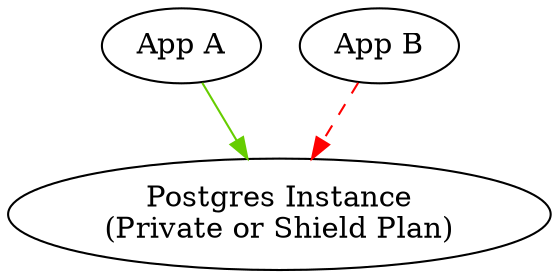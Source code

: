 digraph G {
    "App A" -> "Postgres Instance\n(Private or Shield Plan)" [color=chartreuse3]
    "App B" -> "Postgres Instance\n(Private or Shield Plan)" [color=red, style=dashed]
}
